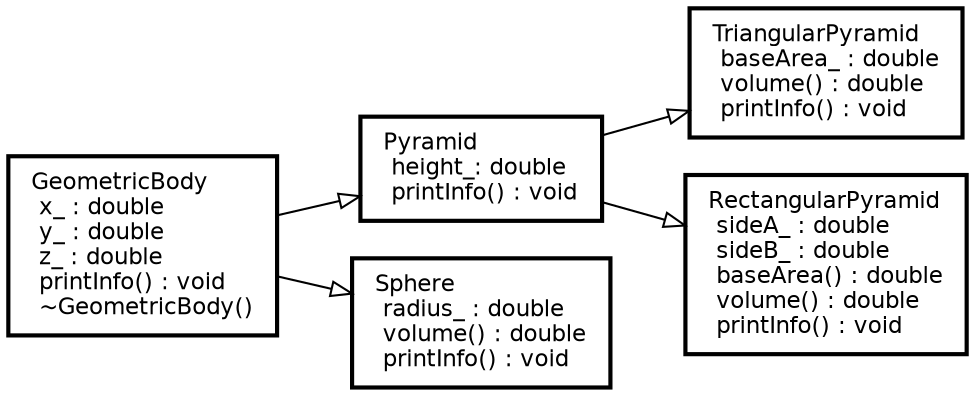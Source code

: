 digraph classes {
    rankdir=LR;

    node [
    shape=box,
    style="solid,bold",
    fontname="DejaVu Sans",
    fontsize=11,
    margin="0.15,0.1",
    fixedsize=false
    ];

    GeometricBody [label="GeometricBody\l x_ : double\l y_ : double\l z_ : double\l printInfo() : void\l ~GeometricBody()\l"];

    Pyramid [label="Pyramid\l height_: double\l printInfo() : void\l"];
    TriangularPyramid [label="TriangularPyramid\l baseArea_ : double\l volume() : double\l printInfo() : void\l"];
    RectangularPyramid [label="RectangularPyramid\l sideA_ : double\l sideB_ : double\l baseArea() : double\l volume() : double\l printInfo() : void\l"];
    Sphere [label="Sphere\l radius_ : double\l volume() : double\l printInfo() : void\l"];

    GeometricBody -> Pyramid [arrowhead=empty];
    Pyramid -> TriangularPyramid [arrowhead=empty];
    Pyramid -> RectangularPyramid [arrowhead=empty];
    GeometricBody -> Sphere [arrowhead=empty];

}